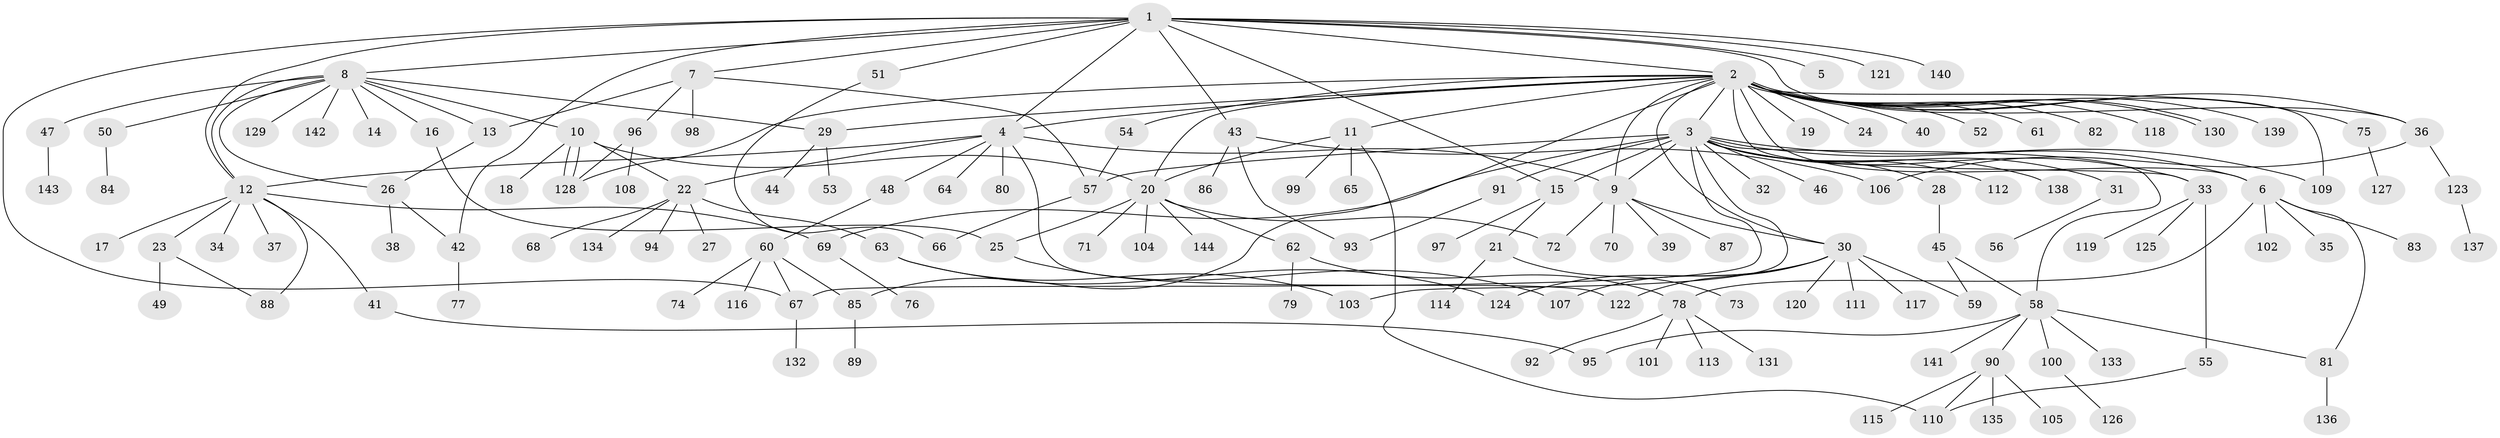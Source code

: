 // coarse degree distribution, {13: 0.009615384615384616, 24: 0.009615384615384616, 23: 0.009615384615384616, 8: 0.028846153846153848, 6: 0.028846153846153848, 4: 0.08653846153846154, 12: 0.009615384615384616, 3: 0.07692307692307693, 1: 0.5288461538461539, 2: 0.18269230769230768, 9: 0.009615384615384616, 7: 0.019230769230769232}
// Generated by graph-tools (version 1.1) at 2025/51/02/27/25 19:51:55]
// undirected, 144 vertices, 188 edges
graph export_dot {
graph [start="1"]
  node [color=gray90,style=filled];
  1;
  2;
  3;
  4;
  5;
  6;
  7;
  8;
  9;
  10;
  11;
  12;
  13;
  14;
  15;
  16;
  17;
  18;
  19;
  20;
  21;
  22;
  23;
  24;
  25;
  26;
  27;
  28;
  29;
  30;
  31;
  32;
  33;
  34;
  35;
  36;
  37;
  38;
  39;
  40;
  41;
  42;
  43;
  44;
  45;
  46;
  47;
  48;
  49;
  50;
  51;
  52;
  53;
  54;
  55;
  56;
  57;
  58;
  59;
  60;
  61;
  62;
  63;
  64;
  65;
  66;
  67;
  68;
  69;
  70;
  71;
  72;
  73;
  74;
  75;
  76;
  77;
  78;
  79;
  80;
  81;
  82;
  83;
  84;
  85;
  86;
  87;
  88;
  89;
  90;
  91;
  92;
  93;
  94;
  95;
  96;
  97;
  98;
  99;
  100;
  101;
  102;
  103;
  104;
  105;
  106;
  107;
  108;
  109;
  110;
  111;
  112;
  113;
  114;
  115;
  116;
  117;
  118;
  119;
  120;
  121;
  122;
  123;
  124;
  125;
  126;
  127;
  128;
  129;
  130;
  131;
  132;
  133;
  134;
  135;
  136;
  137;
  138;
  139;
  140;
  141;
  142;
  143;
  144;
  1 -- 2;
  1 -- 4;
  1 -- 5;
  1 -- 7;
  1 -- 8;
  1 -- 12;
  1 -- 15;
  1 -- 36;
  1 -- 42;
  1 -- 43;
  1 -- 51;
  1 -- 67;
  1 -- 121;
  1 -- 140;
  2 -- 3;
  2 -- 4;
  2 -- 6;
  2 -- 9;
  2 -- 11;
  2 -- 19;
  2 -- 20;
  2 -- 24;
  2 -- 29;
  2 -- 30;
  2 -- 33;
  2 -- 36;
  2 -- 40;
  2 -- 52;
  2 -- 54;
  2 -- 61;
  2 -- 75;
  2 -- 82;
  2 -- 85;
  2 -- 109;
  2 -- 118;
  2 -- 128;
  2 -- 130;
  2 -- 130;
  2 -- 139;
  3 -- 6;
  3 -- 9;
  3 -- 15;
  3 -- 28;
  3 -- 31;
  3 -- 32;
  3 -- 33;
  3 -- 46;
  3 -- 57;
  3 -- 58;
  3 -- 67;
  3 -- 69;
  3 -- 91;
  3 -- 103;
  3 -- 109;
  3 -- 112;
  3 -- 138;
  4 -- 9;
  4 -- 12;
  4 -- 22;
  4 -- 48;
  4 -- 64;
  4 -- 80;
  4 -- 122;
  6 -- 35;
  6 -- 78;
  6 -- 81;
  6 -- 83;
  6 -- 102;
  7 -- 13;
  7 -- 57;
  7 -- 96;
  7 -- 98;
  8 -- 10;
  8 -- 12;
  8 -- 13;
  8 -- 14;
  8 -- 16;
  8 -- 26;
  8 -- 29;
  8 -- 47;
  8 -- 50;
  8 -- 129;
  8 -- 142;
  9 -- 30;
  9 -- 39;
  9 -- 70;
  9 -- 72;
  9 -- 87;
  10 -- 18;
  10 -- 20;
  10 -- 22;
  10 -- 128;
  10 -- 128;
  11 -- 20;
  11 -- 65;
  11 -- 99;
  11 -- 110;
  12 -- 17;
  12 -- 23;
  12 -- 34;
  12 -- 37;
  12 -- 41;
  12 -- 69;
  12 -- 88;
  13 -- 26;
  15 -- 21;
  15 -- 97;
  16 -- 25;
  20 -- 25;
  20 -- 62;
  20 -- 71;
  20 -- 72;
  20 -- 104;
  20 -- 144;
  21 -- 73;
  21 -- 114;
  22 -- 27;
  22 -- 63;
  22 -- 68;
  22 -- 94;
  22 -- 134;
  23 -- 49;
  23 -- 88;
  25 -- 107;
  26 -- 38;
  26 -- 42;
  28 -- 45;
  29 -- 44;
  29 -- 53;
  30 -- 59;
  30 -- 107;
  30 -- 111;
  30 -- 117;
  30 -- 120;
  30 -- 122;
  30 -- 124;
  31 -- 56;
  33 -- 55;
  33 -- 119;
  33 -- 125;
  36 -- 106;
  36 -- 123;
  41 -- 95;
  42 -- 77;
  43 -- 86;
  43 -- 93;
  43 -- 106;
  45 -- 58;
  45 -- 59;
  47 -- 143;
  48 -- 60;
  50 -- 84;
  51 -- 66;
  54 -- 57;
  55 -- 110;
  57 -- 66;
  58 -- 81;
  58 -- 90;
  58 -- 95;
  58 -- 100;
  58 -- 133;
  58 -- 141;
  60 -- 67;
  60 -- 74;
  60 -- 85;
  60 -- 116;
  62 -- 78;
  62 -- 79;
  63 -- 103;
  63 -- 124;
  67 -- 132;
  69 -- 76;
  75 -- 127;
  78 -- 92;
  78 -- 101;
  78 -- 113;
  78 -- 131;
  81 -- 136;
  85 -- 89;
  90 -- 105;
  90 -- 110;
  90 -- 115;
  90 -- 135;
  91 -- 93;
  96 -- 108;
  96 -- 128;
  100 -- 126;
  123 -- 137;
}
